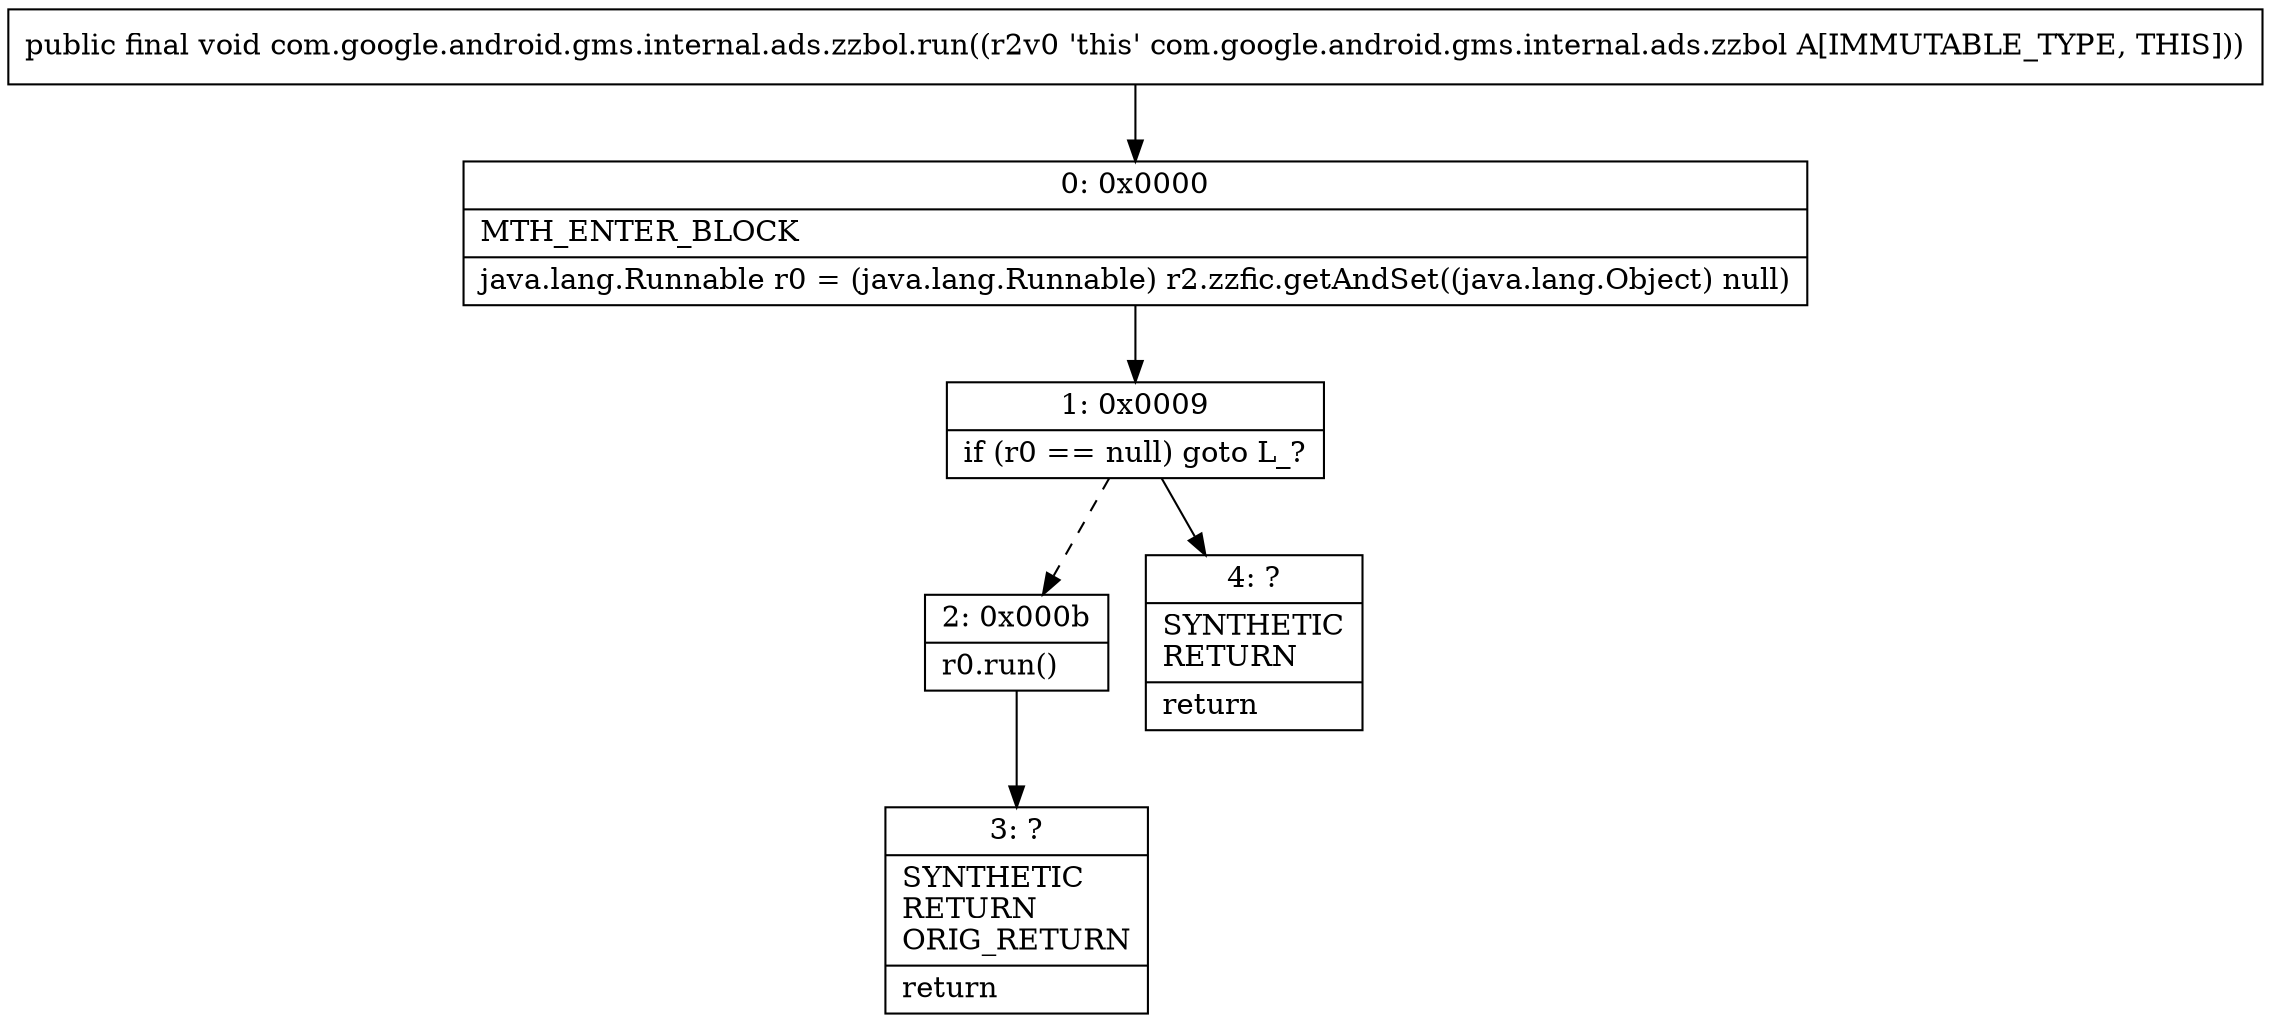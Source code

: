 digraph "CFG forcom.google.android.gms.internal.ads.zzbol.run()V" {
Node_0 [shape=record,label="{0\:\ 0x0000|MTH_ENTER_BLOCK\l|java.lang.Runnable r0 = (java.lang.Runnable) r2.zzfic.getAndSet((java.lang.Object) null)\l}"];
Node_1 [shape=record,label="{1\:\ 0x0009|if (r0 == null) goto L_?\l}"];
Node_2 [shape=record,label="{2\:\ 0x000b|r0.run()\l}"];
Node_3 [shape=record,label="{3\:\ ?|SYNTHETIC\lRETURN\lORIG_RETURN\l|return\l}"];
Node_4 [shape=record,label="{4\:\ ?|SYNTHETIC\lRETURN\l|return\l}"];
MethodNode[shape=record,label="{public final void com.google.android.gms.internal.ads.zzbol.run((r2v0 'this' com.google.android.gms.internal.ads.zzbol A[IMMUTABLE_TYPE, THIS])) }"];
MethodNode -> Node_0;
Node_0 -> Node_1;
Node_1 -> Node_2[style=dashed];
Node_1 -> Node_4;
Node_2 -> Node_3;
}

